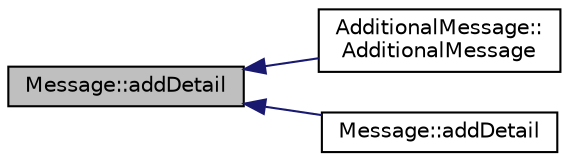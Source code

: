 digraph "Message::addDetail"
{
  edge [fontname="Helvetica",fontsize="10",labelfontname="Helvetica",labelfontsize="10"];
  node [fontname="Helvetica",fontsize="10",shape=record];
  rankdir="LR";
  Node1 [label="Message::addDetail",height=0.2,width=0.4,color="black", fillcolor="grey75", style="filled", fontcolor="black"];
  Node1 -> Node2 [dir="back",color="midnightblue",fontsize="10",style="solid",fontname="Helvetica"];
  Node2 [label="AdditionalMessage::\lAdditionalMessage",height=0.2,width=0.4,color="black", fillcolor="white", style="filled",URL="$class_additional_message.html#a990455bbfe260bc04f99e5acc58d1c06",tooltip="Constructs a Message with the specified detail string. "];
  Node1 -> Node3 [dir="back",color="midnightblue",fontsize="10",style="solid",fontname="Helvetica"];
  Node3 [label="Message::addDetail",height=0.2,width=0.4,color="black", fillcolor="white", style="filled",URL="$class_message.html#a2c67e0d82c3b4e3f3d21cec40537d6de",tooltip="Adds two detail strings. "];
}
